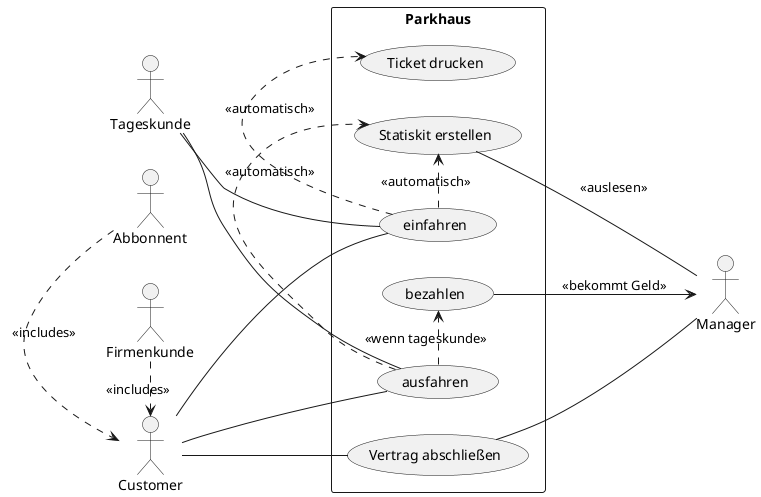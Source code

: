 @startuml
left to right direction
skinparam packageStyle rectangle
actor Customer
actor Manager
actor Tageskunde
actor Firmenkunde
actor Abbonnent
rectangle Parkhaus {
  Customer -- (einfahren)
  Firmenkunde .> Customer :<<includes>>
  Abbonnent .> Customer :<<includes>>
  Tageskunde -- (einfahren)
  Customer -- (ausfahren)
  Tageskunde -- (ausfahren)
  (einfahren) .> (Ticket drucken) : <<automatisch>>
  (einfahren) .> (Statiskit erstellen) : <<automatisch>>
  (ausfahren) .> (Statiskit erstellen) : <<automatisch>>
  (Statiskit erstellen) -- Manager : <<auslesen>>
  Customer -- (Vertrag abschließen)
  (Vertrag abschließen) -- Manager
  (ausfahren) .> (bezahlen) : <<wenn tageskunde>>
  (bezahlen) --> Manager : <<bekommt Geld>>
}
@enduml